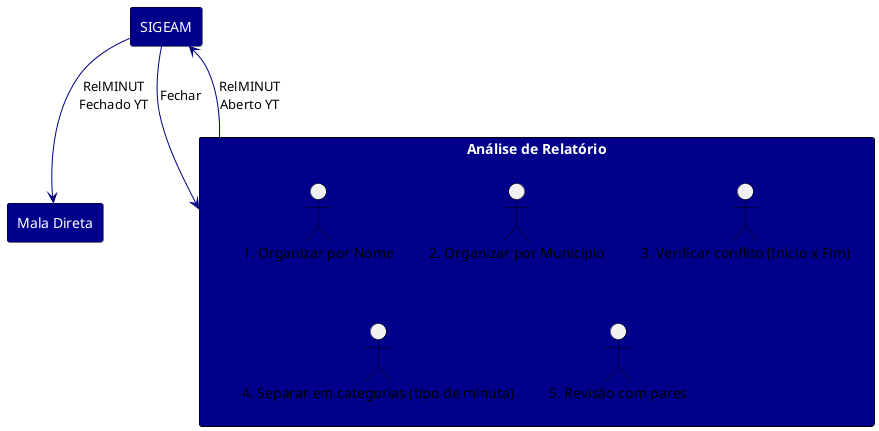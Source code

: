 @startuml

!define RECTANGLE #DDDDFF

skinparam arrowColor Navy
skinparam actorBorderColor Black
skinparam entityBorderColor Black
skinparam entityBackgroundColor LightBlue
skinparam rectangleBackgroundColor DarkBlue
skinparam rectangleBorderColor Black
skinparam rectangleFontColor White

rectangle "Análise de Relatório" as AR #DarkBlue {
    "1. Organizar por Nome"
    "2. Organizar por Município"
    "3. Verificar conflito (Início x Fim)"
    "4. Separar em categorias (tipo de minuta)"
    "5. Revisão com pares"
}

rectangle "SIGEAM" as SIGEAM #DarkBlue
rectangle "Mala Direta" as MD #DarkBlue

AR -[#Navy]-> SIGEAM : RelMINUT\nAberto YT
SIGEAM -[#Navy]-> MD : RelMINUT\nFechado YT
SIGEAM -[#Navy]-> AR : Fechar

@enduml
